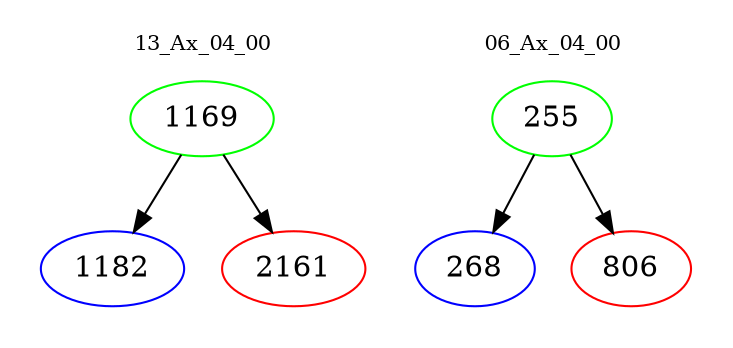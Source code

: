 digraph{
subgraph cluster_0 {
color = white
label = "13_Ax_04_00";
fontsize=10;
T0_1169 [label="1169", color="green"]
T0_1169 -> T0_1182 [color="black"]
T0_1182 [label="1182", color="blue"]
T0_1169 -> T0_2161 [color="black"]
T0_2161 [label="2161", color="red"]
}
subgraph cluster_1 {
color = white
label = "06_Ax_04_00";
fontsize=10;
T1_255 [label="255", color="green"]
T1_255 -> T1_268 [color="black"]
T1_268 [label="268", color="blue"]
T1_255 -> T1_806 [color="black"]
T1_806 [label="806", color="red"]
}
}
